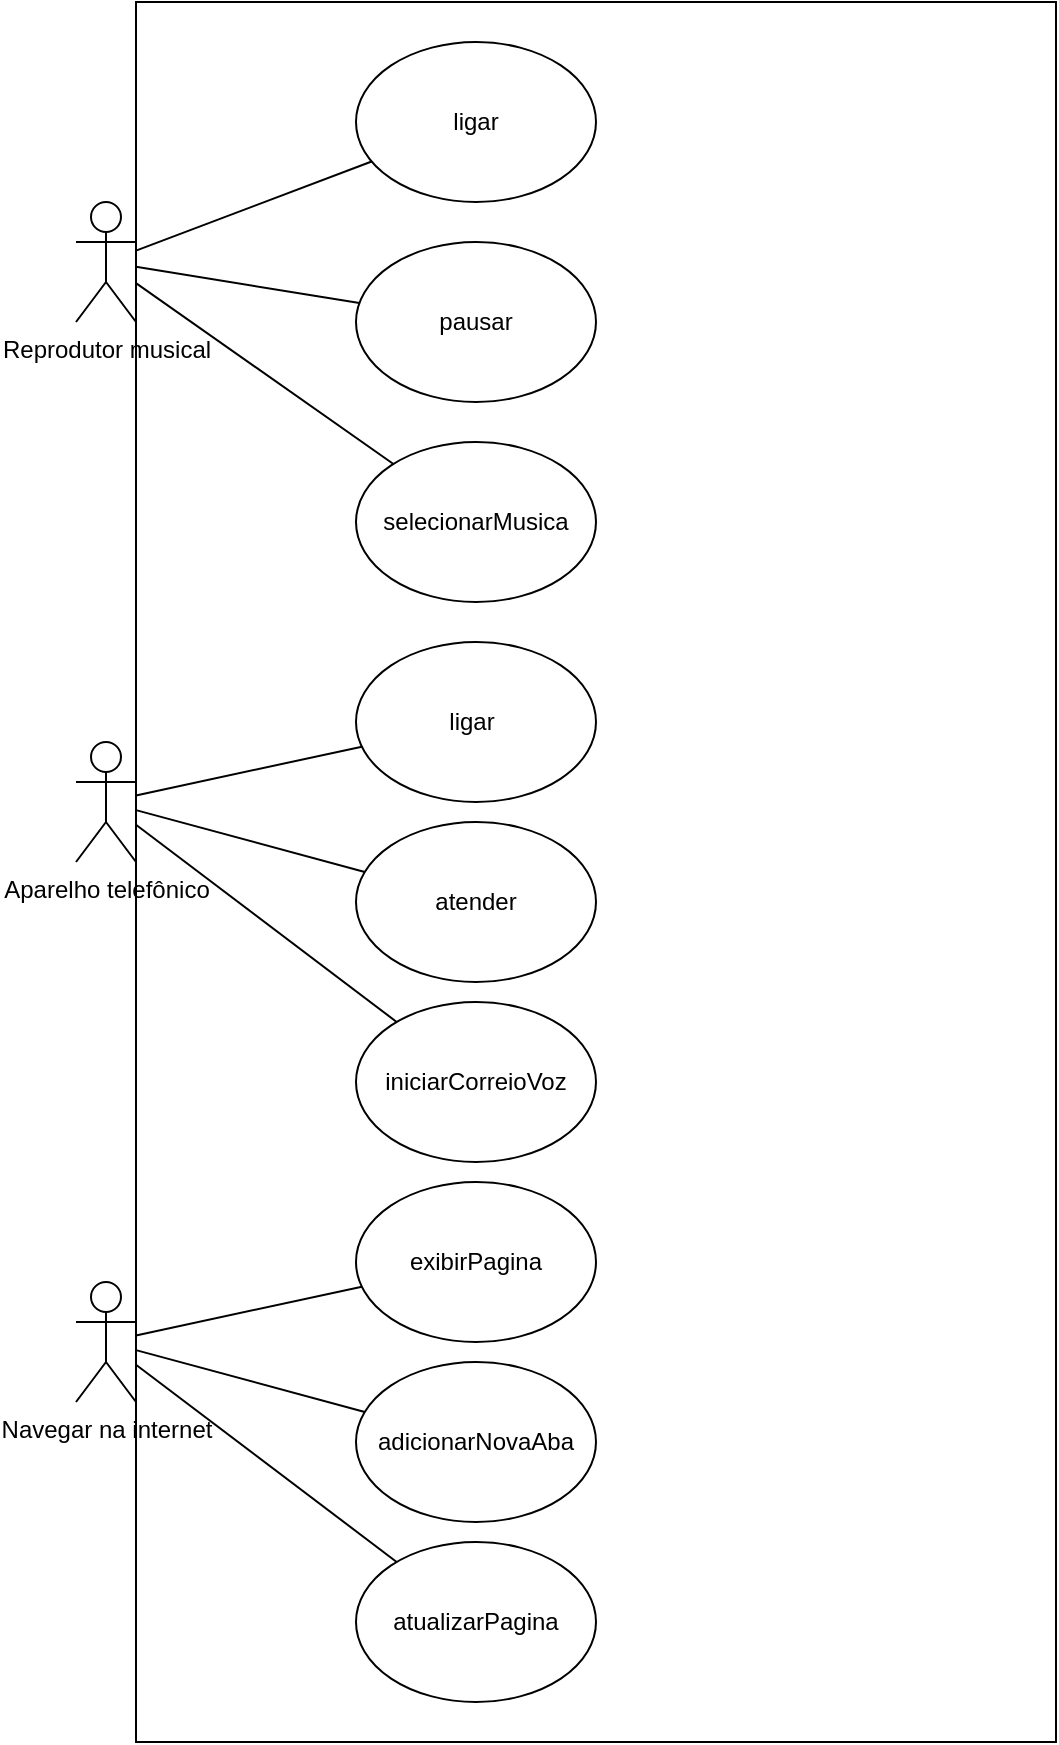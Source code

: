 <mxfile version="24.7.12">
  <diagram name="Página-1" id="mEgCssBwgLv3rgp3gzTV">
    <mxGraphModel dx="1025" dy="1642" grid="1" gridSize="10" guides="1" tooltips="1" connect="1" arrows="1" fold="1" page="1" pageScale="1" pageWidth="827" pageHeight="1169" math="0" shadow="0">
      <root>
        <mxCell id="0" />
        <mxCell id="1" parent="0" />
        <mxCell id="QYngExNssMt-g209ozzX-19" value="" style="rounded=0;whiteSpace=wrap;html=1;" vertex="1" parent="1">
          <mxGeometry x="330" y="-40" width="460" height="870" as="geometry" />
        </mxCell>
        <mxCell id="K_c31xT7iejwNr7k08zr-1" value="Reprodutor musical" style="shape=umlActor;verticalLabelPosition=bottom;verticalAlign=top;html=1;outlineConnect=0;" parent="1" vertex="1">
          <mxGeometry x="300" y="60" width="30" height="60" as="geometry" />
        </mxCell>
        <mxCell id="K_c31xT7iejwNr7k08zr-2" value="Aparelho telefônico" style="shape=umlActor;verticalLabelPosition=bottom;verticalAlign=top;html=1;outlineConnect=0;" parent="1" vertex="1">
          <mxGeometry x="300" y="330" width="30" height="60" as="geometry" />
        </mxCell>
        <mxCell id="K_c31xT7iejwNr7k08zr-3" value="Navegar na internet" style="shape=umlActor;verticalLabelPosition=bottom;verticalAlign=top;html=1;outlineConnect=0;" parent="1" vertex="1">
          <mxGeometry x="300" y="600" width="30" height="60" as="geometry" />
        </mxCell>
        <mxCell id="QYngExNssMt-g209ozzX-1" value="ligar" style="ellipse;whiteSpace=wrap;html=1;" vertex="1" parent="1">
          <mxGeometry x="440" y="-20" width="120" height="80" as="geometry" />
        </mxCell>
        <mxCell id="QYngExNssMt-g209ozzX-2" value="selecionarMusica" style="ellipse;whiteSpace=wrap;html=1;" vertex="1" parent="1">
          <mxGeometry x="440" y="180" width="120" height="80" as="geometry" />
        </mxCell>
        <mxCell id="QYngExNssMt-g209ozzX-3" value="ligar&lt;span style=&quot;white-space: pre;&quot;&gt;&#x9;&lt;/span&gt;" style="ellipse;whiteSpace=wrap;html=1;" vertex="1" parent="1">
          <mxGeometry x="440" y="280" width="120" height="80" as="geometry" />
        </mxCell>
        <mxCell id="QYngExNssMt-g209ozzX-4" value="pausar" style="ellipse;whiteSpace=wrap;html=1;" vertex="1" parent="1">
          <mxGeometry x="440" y="80" width="120" height="80" as="geometry" />
        </mxCell>
        <mxCell id="QYngExNssMt-g209ozzX-5" value="" style="endArrow=none;html=1;rounded=0;" edge="1" parent="1" source="K_c31xT7iejwNr7k08zr-1" target="QYngExNssMt-g209ozzX-2">
          <mxGeometry width="50" height="50" relative="1" as="geometry">
            <mxPoint x="364" y="220" as="sourcePoint" />
            <mxPoint x="414" y="170" as="targetPoint" />
          </mxGeometry>
        </mxCell>
        <mxCell id="QYngExNssMt-g209ozzX-6" value="" style="endArrow=none;html=1;rounded=0;" edge="1" parent="1" source="K_c31xT7iejwNr7k08zr-1" target="QYngExNssMt-g209ozzX-4">
          <mxGeometry width="50" height="50" relative="1" as="geometry">
            <mxPoint x="380" y="100" as="sourcePoint" />
            <mxPoint x="430" y="50" as="targetPoint" />
          </mxGeometry>
        </mxCell>
        <mxCell id="QYngExNssMt-g209ozzX-7" value="" style="endArrow=none;html=1;rounded=0;" edge="1" parent="1" source="K_c31xT7iejwNr7k08zr-1" target="QYngExNssMt-g209ozzX-1">
          <mxGeometry width="50" height="50" relative="1" as="geometry">
            <mxPoint x="370" y="80" as="sourcePoint" />
            <mxPoint x="420" y="30" as="targetPoint" />
          </mxGeometry>
        </mxCell>
        <mxCell id="QYngExNssMt-g209ozzX-8" value="atender" style="ellipse;whiteSpace=wrap;html=1;" vertex="1" parent="1">
          <mxGeometry x="440" y="370" width="120" height="80" as="geometry" />
        </mxCell>
        <mxCell id="QYngExNssMt-g209ozzX-9" value="iniciarCorreioVoz" style="ellipse;whiteSpace=wrap;html=1;" vertex="1" parent="1">
          <mxGeometry x="440" y="460" width="120" height="80" as="geometry" />
        </mxCell>
        <mxCell id="QYngExNssMt-g209ozzX-10" value="" style="endArrow=none;html=1;rounded=0;" edge="1" parent="1" source="K_c31xT7iejwNr7k08zr-2" target="QYngExNssMt-g209ozzX-3">
          <mxGeometry width="50" height="50" relative="1" as="geometry">
            <mxPoint x="360" y="390" as="sourcePoint" />
            <mxPoint x="410" y="340" as="targetPoint" />
          </mxGeometry>
        </mxCell>
        <mxCell id="QYngExNssMt-g209ozzX-11" value="" style="endArrow=none;html=1;rounded=0;" edge="1" parent="1" source="K_c31xT7iejwNr7k08zr-2" target="QYngExNssMt-g209ozzX-8">
          <mxGeometry width="50" height="50" relative="1" as="geometry">
            <mxPoint x="370" y="440" as="sourcePoint" />
            <mxPoint x="420" y="390" as="targetPoint" />
          </mxGeometry>
        </mxCell>
        <mxCell id="QYngExNssMt-g209ozzX-12" value="" style="endArrow=none;html=1;rounded=0;" edge="1" parent="1" source="K_c31xT7iejwNr7k08zr-2" target="QYngExNssMt-g209ozzX-9">
          <mxGeometry width="50" height="50" relative="1" as="geometry">
            <mxPoint x="360" y="490" as="sourcePoint" />
            <mxPoint x="410" y="440" as="targetPoint" />
          </mxGeometry>
        </mxCell>
        <mxCell id="QYngExNssMt-g209ozzX-13" value="exibirPagina" style="ellipse;whiteSpace=wrap;html=1;" vertex="1" parent="1">
          <mxGeometry x="440" y="550" width="120" height="80" as="geometry" />
        </mxCell>
        <mxCell id="QYngExNssMt-g209ozzX-14" value="adicionarNovaAba" style="ellipse;whiteSpace=wrap;html=1;" vertex="1" parent="1">
          <mxGeometry x="440" y="640" width="120" height="80" as="geometry" />
        </mxCell>
        <mxCell id="QYngExNssMt-g209ozzX-15" value="atualizarPagina" style="ellipse;whiteSpace=wrap;html=1;" vertex="1" parent="1">
          <mxGeometry x="440" y="730" width="120" height="80" as="geometry" />
        </mxCell>
        <mxCell id="QYngExNssMt-g209ozzX-16" value="" style="endArrow=none;html=1;rounded=0;" edge="1" parent="1" source="K_c31xT7iejwNr7k08zr-3" target="QYngExNssMt-g209ozzX-13">
          <mxGeometry width="50" height="50" relative="1" as="geometry">
            <mxPoint x="360" y="590" as="sourcePoint" />
            <mxPoint x="410" y="540" as="targetPoint" />
          </mxGeometry>
        </mxCell>
        <mxCell id="QYngExNssMt-g209ozzX-17" value="" style="endArrow=none;html=1;rounded=0;" edge="1" parent="1" source="K_c31xT7iejwNr7k08zr-3" target="QYngExNssMt-g209ozzX-14">
          <mxGeometry width="50" height="50" relative="1" as="geometry">
            <mxPoint x="360" y="590" as="sourcePoint" />
            <mxPoint x="410" y="540" as="targetPoint" />
          </mxGeometry>
        </mxCell>
        <mxCell id="QYngExNssMt-g209ozzX-18" value="" style="endArrow=none;html=1;rounded=0;" edge="1" parent="1" source="K_c31xT7iejwNr7k08zr-3" target="QYngExNssMt-g209ozzX-15">
          <mxGeometry width="50" height="50" relative="1" as="geometry">
            <mxPoint x="350" y="760" as="sourcePoint" />
            <mxPoint x="400" y="710" as="targetPoint" />
          </mxGeometry>
        </mxCell>
      </root>
    </mxGraphModel>
  </diagram>
</mxfile>
